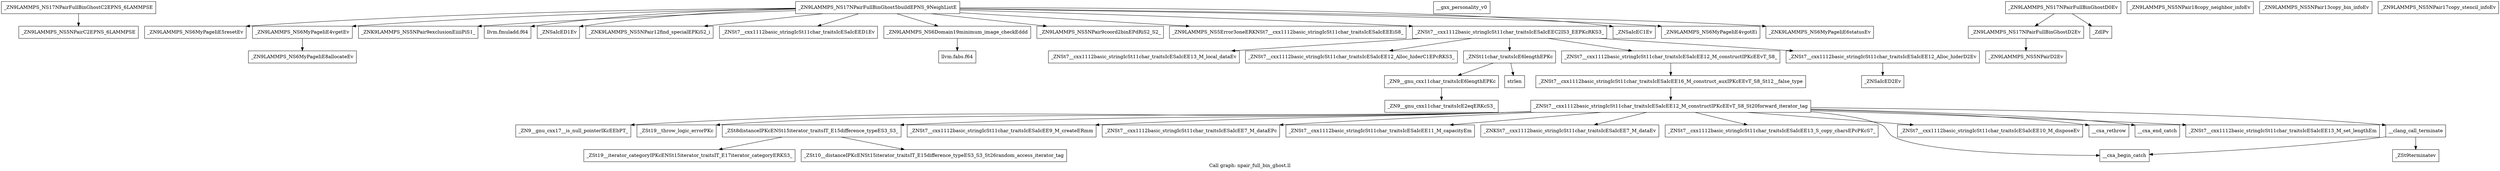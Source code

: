 digraph "Call graph: npair_full_bin_ghost.ll" {
	label="Call graph: npair_full_bin_ghost.ll";

	Node0x5598b87f0050 [shape=record,label="{_ZN9LAMMPS_NS17NPairFullBinGhostC2EPNS_6LAMMPSE}"];
	Node0x5598b87f0050 -> Node0x5598b88414d0;
	Node0x5598b88414d0 [shape=record,label="{_ZN9LAMMPS_NS5NPairC2EPNS_6LAMMPSE}"];
	Node0x5598b8841380 [shape=record,label="{_ZN9LAMMPS_NS17NPairFullBinGhost5buildEPNS_9NeighListE}"];
	Node0x5598b8841380 -> Node0x5598b88410e0;
	Node0x5598b8841380 -> Node0x5598b87f2600;
	Node0x5598b8841380 -> Node0x5598b8820790;
	Node0x5598b8841380 -> Node0x5598b881ccb0;
	Node0x5598b8841380 -> Node0x5598b87f8680;
	Node0x5598b8841380 -> Node0x5598b883b720;
	Node0x5598b8841380 -> Node0x5598b87f5c20;
	Node0x5598b8841380 -> Node0x5598b8848ae0;
	Node0x5598b8841380 -> Node0x5598b8848b60;
	Node0x5598b8841380 -> Node0x5598b880a5e0;
	Node0x5598b8841380 -> Node0x5598b881b390;
	Node0x5598b8841380 -> Node0x5598b87edb70;
	Node0x5598b8841380 -> Node0x5598b87f2fc0;
	Node0x5598b8841380 -> Node0x5598b87edac0;
	Node0x5598b88410e0 [shape=record,label="{_ZN9LAMMPS_NS6MyPageIiE5resetEv}"];
	Node0x5598b87f5c20 [shape=record,label="{_ZNSt7__cxx1112basic_stringIcSt11char_traitsIcESaIcEED1Ev}"];
	Node0x5598b87f2600 [shape=record,label="{_ZN9LAMMPS_NS6MyPageIiE4vgetEv}"];
	Node0x5598b87f2600 -> Node0x5598b880a470;
	Node0x5598b8820790 [shape=record,label="{_ZNK9LAMMPS_NS5NPair9exclusionEiiiiPiS1_}"];
	Node0x5598b881ccb0 [shape=record,label="{llvm.fmuladd.f64}"];
	Node0x5598b883b720 [shape=record,label="{_ZNK9LAMMPS_NS5NPair12find_specialEPKiS2_i}"];
	Node0x5598b8848ae0 [shape=record,label="{_ZN9LAMMPS_NS6Domain19minimum_image_checkEddd}"];
	Node0x5598b8848ae0 -> Node0x5598b881fdc0;
	Node0x5598b8848b60 [shape=record,label="{_ZN9LAMMPS_NS5NPair9coord2binEPdRiS2_S2_}"];
	Node0x5598b87f2fc0 [shape=record,label="{_ZN9LAMMPS_NS6MyPageIiE4vgotEi}"];
	Node0x5598b87edac0 [shape=record,label="{_ZNK9LAMMPS_NS6MyPageIiE6statusEv}"];
	Node0x5598b880a5e0 [shape=record,label="{_ZN9LAMMPS_NS5Error3oneERKNSt7__cxx1112basic_stringIcSt11char_traitsIcESaIcEEEiS8_}"];
	Node0x5598b87edb70 [shape=record,label="{_ZNSaIcEC1Ev}"];
	Node0x5598b881b390 [shape=record,label="{_ZNSt7__cxx1112basic_stringIcSt11char_traitsIcESaIcEEC2IS3_EEPKcRKS3_}"];
	Node0x5598b881b390 -> Node0x5598b8815e70;
	Node0x5598b881b390 -> Node0x5598b8819a40;
	Node0x5598b881b390 -> Node0x5598b881df70;
	Node0x5598b881b390 -> Node0x5598b881ec90;
	Node0x5598b881b390 -> Node0x5598b881feb0;
	Node0x5598b882b360 [shape=record,label="{__gxx_personality_v0}"];
	Node0x5598b87f8680 [shape=record,label="{_ZNSaIcED1Ev}"];
	Node0x5598b882d820 [shape=record,label="{_ZN9LAMMPS_NS17NPairFullBinGhostD2Ev}"];
	Node0x5598b882d820 -> Node0x5598b882df70;
	Node0x5598b881e870 [shape=record,label="{_ZN9LAMMPS_NS17NPairFullBinGhostD0Ev}"];
	Node0x5598b881e870 -> Node0x5598b882d820;
	Node0x5598b881e870 -> Node0x5598b8832660;
	Node0x5598b880b330 [shape=record,label="{_ZN9LAMMPS_NS5NPair18copy_neighbor_infoEv}"];
	Node0x5598b8833cf0 [shape=record,label="{_ZN9LAMMPS_NS5NPair13copy_bin_infoEv}"];
	Node0x5598b8834830 [shape=record,label="{_ZN9LAMMPS_NS5NPair17copy_stencil_infoEv}"];
	Node0x5598b881fdc0 [shape=record,label="{llvm.fabs.f64}"];
	Node0x5598b882df70 [shape=record,label="{_ZN9LAMMPS_NS5NPairD2Ev}"];
	Node0x5598b8832660 [shape=record,label="{_ZdlPv}"];
	Node0x5598b880a470 [shape=record,label="{_ZN9LAMMPS_NS6MyPageIiE8allocateEv}"];
	Node0x5598b8815e70 [shape=record,label="{_ZNSt7__cxx1112basic_stringIcSt11char_traitsIcESaIcEE13_M_local_dataEv}"];
	Node0x5598b8819a40 [shape=record,label="{_ZNSt7__cxx1112basic_stringIcSt11char_traitsIcESaIcEE12_Alloc_hiderC1EPcRKS3_}"];
	Node0x5598b881ec90 [shape=record,label="{_ZNSt7__cxx1112basic_stringIcSt11char_traitsIcESaIcEE12_M_constructIPKcEEvT_S8_}"];
	Node0x5598b881ec90 -> Node0x5598b8838890;
	Node0x5598b881df70 [shape=record,label="{_ZNSt11char_traitsIcE6lengthEPKc}"];
	Node0x5598b881df70 -> Node0x5598b8839570;
	Node0x5598b881df70 -> Node0x5598b8838b20;
	Node0x5598b881feb0 [shape=record,label="{_ZNSt7__cxx1112basic_stringIcSt11char_traitsIcESaIcEE12_Alloc_hiderD2Ev}"];
	Node0x5598b881feb0 -> Node0x5598b8839200;
	Node0x5598b8838890 [shape=record,label="{_ZNSt7__cxx1112basic_stringIcSt11char_traitsIcESaIcEE16_M_construct_auxIPKcEEvT_S8_St12__false_type}"];
	Node0x5598b8838890 -> Node0x5598b883d5b0;
	Node0x5598b883d5b0 [shape=record,label="{_ZNSt7__cxx1112basic_stringIcSt11char_traitsIcESaIcEE12_M_constructIPKcEEvT_S8_St20forward_iterator_tag}"];
	Node0x5598b883d5b0 -> Node0x5598b883af10;
	Node0x5598b883d5b0 -> Node0x5598b883c520;
	Node0x5598b883d5b0 -> Node0x5598b883a0e0;
	Node0x5598b883d5b0 -> Node0x5598b8834000;
	Node0x5598b883d5b0 -> Node0x5598b8833620;
	Node0x5598b883d5b0 -> Node0x5598b884dff0;
	Node0x5598b883d5b0 -> Node0x5598b884e070;
	Node0x5598b883d5b0 -> Node0x5598b8834630;
	Node0x5598b883d5b0 -> Node0x5598b883b610;
	Node0x5598b883d5b0 -> Node0x5598b88352f0;
	Node0x5598b883d5b0 -> Node0x5598b88337c0;
	Node0x5598b883d5b0 -> Node0x5598b883ca60;
	Node0x5598b883d5b0 -> Node0x5598b8830040;
	Node0x5598b883d5b0 -> Node0x5598b8834950;
	Node0x5598b883af10 [shape=record,label="{_ZN9__gnu_cxx17__is_null_pointerIKcEEbPT_}"];
	Node0x5598b883c520 [shape=record,label="{_ZSt19__throw_logic_errorPKc}"];
	Node0x5598b883a0e0 [shape=record,label="{_ZSt8distanceIPKcENSt15iterator_traitsIT_E15difference_typeES3_S3_}"];
	Node0x5598b883a0e0 -> Node0x5598b87ef990;
	Node0x5598b883a0e0 -> Node0x5598b87a9330;
	Node0x5598b8833620 [shape=record,label="{_ZNSt7__cxx1112basic_stringIcSt11char_traitsIcESaIcEE7_M_dataEPc}"];
	Node0x5598b8834000 [shape=record,label="{_ZNSt7__cxx1112basic_stringIcSt11char_traitsIcESaIcEE9_M_createERmm}"];
	Node0x5598b884dff0 [shape=record,label="{_ZNSt7__cxx1112basic_stringIcSt11char_traitsIcESaIcEE11_M_capacityEm}"];
	Node0x5598b8834630 [shape=record,label="{_ZNSt7__cxx1112basic_stringIcSt11char_traitsIcESaIcEE13_S_copy_charsEPcPKcS7_}"];
	Node0x5598b884e070 [shape=record,label="{_ZNKSt7__cxx1112basic_stringIcSt11char_traitsIcESaIcEE7_M_dataEv}"];
	Node0x5598b883b610 [shape=record,label="{__cxa_begin_catch}"];
	Node0x5598b88352f0 [shape=record,label="{_ZNSt7__cxx1112basic_stringIcSt11char_traitsIcESaIcEE10_M_disposeEv}"];
	Node0x5598b88337c0 [shape=record,label="{__cxa_rethrow}"];
	Node0x5598b883ca60 [shape=record,label="{__cxa_end_catch}"];
	Node0x5598b8834950 [shape=record,label="{__clang_call_terminate}"];
	Node0x5598b8834950 -> Node0x5598b883b610;
	Node0x5598b8834950 -> Node0x5598b8840690;
	Node0x5598b8840690 [shape=record,label="{_ZSt9terminatev}"];
	Node0x5598b8830040 [shape=record,label="{_ZNSt7__cxx1112basic_stringIcSt11char_traitsIcESaIcEE13_M_set_lengthEm}"];
	Node0x5598b87a9330 [shape=record,label="{_ZSt10__distanceIPKcENSt15iterator_traitsIT_E15difference_typeES3_S3_St26random_access_iterator_tag}"];
	Node0x5598b87ef990 [shape=record,label="{_ZSt19__iterator_categoryIPKcENSt15iterator_traitsIT_E17iterator_categoryERKS3_}"];
	Node0x5598b8839570 [shape=record,label="{_ZN9__gnu_cxx11char_traitsIcE6lengthEPKc}"];
	Node0x5598b8839570 -> Node0x5598b883a3e0;
	Node0x5598b8838b20 [shape=record,label="{strlen}"];
	Node0x5598b883a3e0 [shape=record,label="{_ZN9__gnu_cxx11char_traitsIcE2eqERKcS3_}"];
	Node0x5598b8839200 [shape=record,label="{_ZNSaIcED2Ev}"];
}
